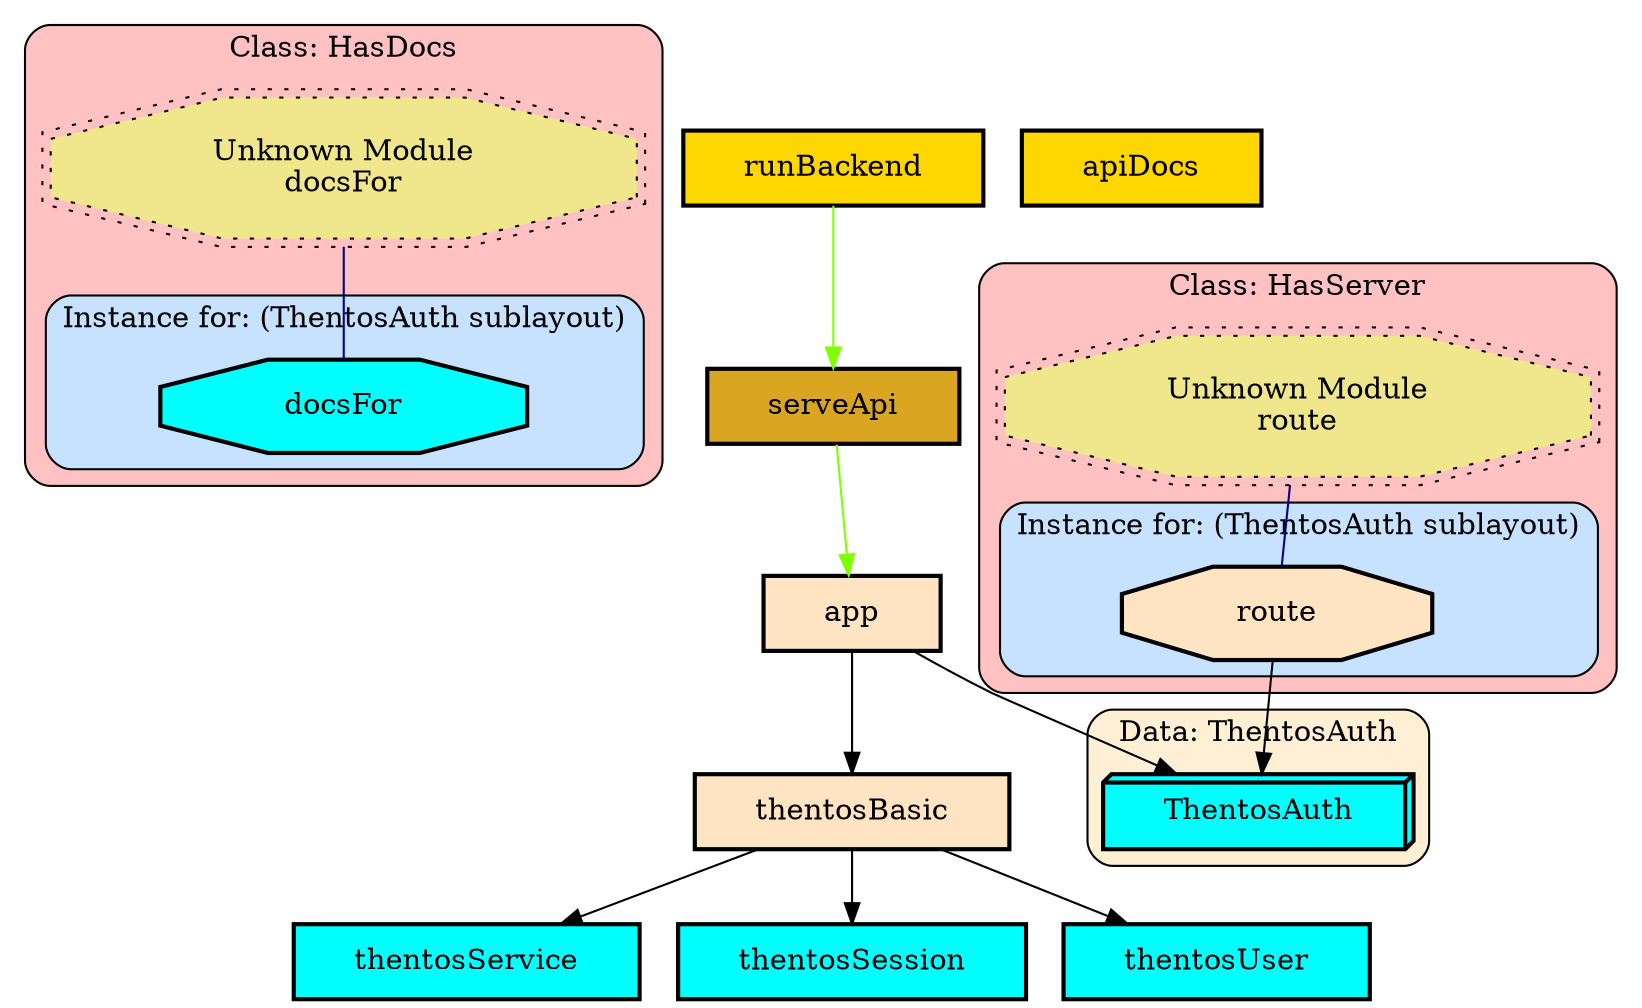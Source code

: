 digraph "Diagram of: Thentos.Backend.Api.Simple" {
    node [margin="0.4,0.1"
         ,style=filled];
    subgraph cluster_Class_HasDocs {
        graph [label="Class: HasDocs"
              ,style="filled,rounded"
              ,fillcolor=rosybrown1];
        subgraph cluster_Class_HasDocs_Data_ThentosAuthsublayout {
            graph [label="Instance for: (ThentosAuth sublayout)"
                  ,style="filled,rounded"
                  ,fillcolor=slategray1];
            4 [label=docsFor
              ,shape=octagon
              ,fillcolor=cyan
              ,style="filled,bold"];
        }
        12 [label="Unknown Module\ndocsFor"
           ,shape=doubleoctagon
           ,fillcolor=khaki
           ,style="filled,dotted"];
    }
    subgraph cluster_Class_HasServer {
        graph [label="Class: HasServer"
              ,style="filled,rounded"
              ,fillcolor=rosybrown1];
        subgraph cluster_Class_HasServer_Data_ThentosAuthsublayout {
            graph [label="Instance for: (ThentosAuth sublayout)"
                  ,style="filled,rounded"
                  ,fillcolor=slategray1];
            5 [label=route
              ,shape=octagon
              ,fillcolor=bisque
              ,style="filled,bold"];
        }
        13 [label="Unknown Module\nroute"
           ,shape=doubleoctagon
           ,fillcolor=khaki
           ,style="filled,dotted"];
    }
    subgraph cluster_Data_ThentosAuth {
        graph [label="Data: ThentosAuth"
              ,style="filled,rounded"
              ,fillcolor=papayawhip];
        1 [label=ThentosAuth
          ,shape=box3d
          ,fillcolor=cyan
          ,style="filled,bold"];
    }
    2 [label=apiDocs
      ,shape=box
      ,fillcolor=gold
      ,style="filled,bold"];
    3 [label=app
      ,shape=box
      ,fillcolor=bisque
      ,style="filled,bold"];
    6 [label=runBackend
      ,shape=box
      ,fillcolor=gold
      ,style="filled,bold"];
    7 [label=serveApi
      ,shape=box
      ,fillcolor=goldenrod
      ,style="filled,bold"];
    8 [label=thentosBasic
      ,shape=box
      ,fillcolor=bisque
      ,style="filled,bold"];
    9 [label=thentosService
      ,shape=box
      ,fillcolor=cyan
      ,style="filled,bold"];
    10 [label=thentosSession
       ,shape=box
       ,fillcolor=cyan
       ,style="filled,bold"];
    11 [label=thentosUser
       ,shape=box
       ,fillcolor=cyan
       ,style="filled,bold"];
    3 -> 1 [penwidth=1,color=black];
    3 -> 8 [penwidth=1,color=black];
    5 -> 1 [penwidth=1,color=black];
    6 -> 7 [penwidth=1
           ,color=chartreuse];
    7 -> 3 [penwidth=1
           ,color=chartreuse];
    8 -> 9 [penwidth=1,color=black];
    8 -> 10 [penwidth=1
            ,color=black];
    8 -> 11 [penwidth=1
            ,color=black];
    12 -> 4 [penwidth=1
            ,color=navy
            ,dir=none];
    13 -> 5 [penwidth=1
            ,color=navy
            ,dir=none];
}
